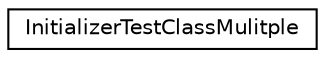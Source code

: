 digraph G
{
  edge [fontname="Helvetica",fontsize="10",labelfontname="Helvetica",labelfontsize="10"];
  node [fontname="Helvetica",fontsize="10",shape=record];
  rankdir="LR";
  Node1 [label="InitializerTestClassMulitple",height=0.2,width=0.4,color="black", fillcolor="white", style="filled",URL="$class_initializer_test_class_mulitple.html"];
}
